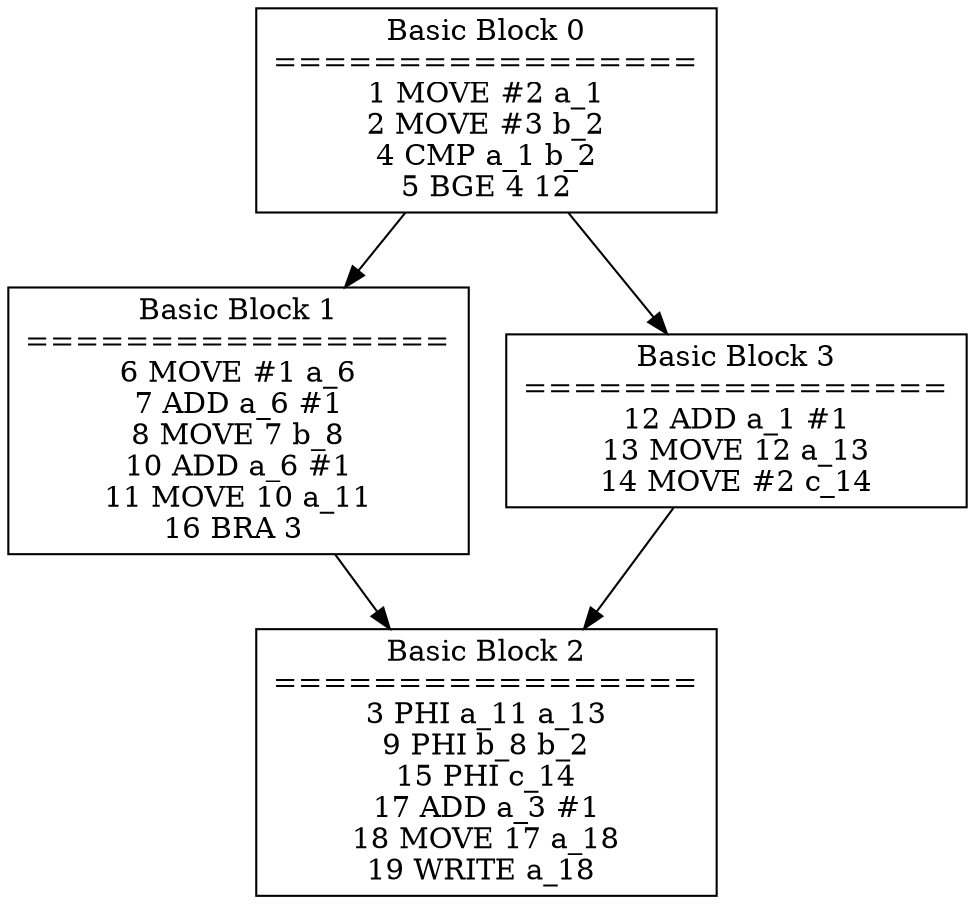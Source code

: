 digraph foo {

"Basic Block 0" [shape=box, label="Basic Block 0
=================
1 MOVE #2 a_1
2 MOVE #3 b_2
4 CMP a_1 b_2
5 BGE 4 12
"];
"Basic Block 1" [shape=box, label="Basic Block 1
=================
6 MOVE #1 a_6
7 ADD a_6 #1
8 MOVE 7 b_8
10 ADD a_6 #1
11 MOVE 10 a_11
16 BRA 3 
"];
"Basic Block 2" [shape=box, label="Basic Block 2
=================
3 PHI a_11 a_13
9 PHI b_8 b_2
15 PHI c_14
17 ADD a_3 #1
18 MOVE 17 a_18
19 WRITE a_18 
"];
"Basic Block 3" [shape=box, label="Basic Block 3
=================
12 ADD a_1 #1
13 MOVE 12 a_13
14 MOVE #2 c_14
"];

"Basic Block 0" -> "Basic Block 1";
"Basic Block 0" -> "Basic Block 3";
"Basic Block 1" -> "Basic Block 2";
"Basic Block 3" -> "Basic Block 2";

}